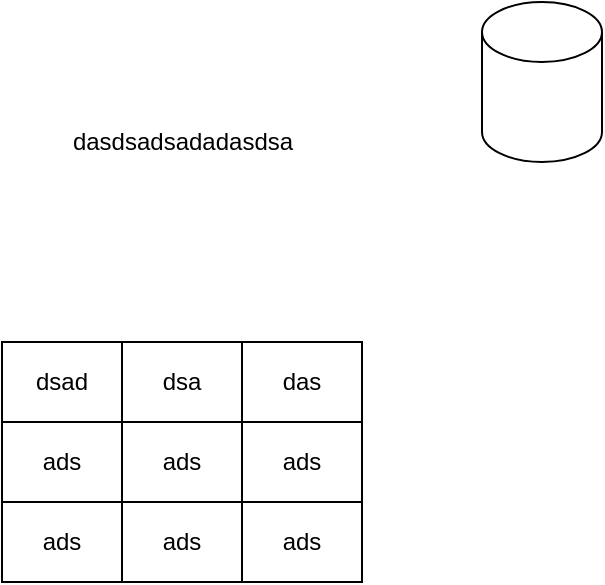 <mxfile version="14.4.6" type="github">
  <diagram id="9dMJemvoK3SUcXrxnUzU" name="Page-1">
    <mxGraphModel dx="817" dy="515" grid="1" gridSize="10" guides="1" tooltips="1" connect="1" arrows="1" fold="1" page="1" pageScale="1" pageWidth="827" pageHeight="1169" math="0" shadow="0">
      <root>
        <mxCell id="0" />
        <mxCell id="1" parent="0" />
        <mxCell id="ToePM03Wq_4ef1Jd_eum-1" value="" style="shape=cylinder3;whiteSpace=wrap;html=1;boundedLbl=1;backgroundOutline=1;size=15;" vertex="1" parent="1">
          <mxGeometry x="550" y="120" width="60" height="80" as="geometry" />
        </mxCell>
        <mxCell id="ToePM03Wq_4ef1Jd_eum-2" value="" style="shape=table;html=1;whiteSpace=wrap;startSize=0;container=1;collapsible=0;childLayout=tableLayout;" vertex="1" parent="1">
          <mxGeometry x="310" y="290" width="180" height="120" as="geometry" />
        </mxCell>
        <mxCell id="ToePM03Wq_4ef1Jd_eum-3" value="" style="shape=partialRectangle;html=1;whiteSpace=wrap;collapsible=0;dropTarget=0;pointerEvents=0;fillColor=none;top=0;left=0;bottom=0;right=0;points=[[0,0.5],[1,0.5]];portConstraint=eastwest;" vertex="1" parent="ToePM03Wq_4ef1Jd_eum-2">
          <mxGeometry width="180" height="40" as="geometry" />
        </mxCell>
        <mxCell id="ToePM03Wq_4ef1Jd_eum-4" value="dsad" style="shape=partialRectangle;html=1;whiteSpace=wrap;connectable=0;fillColor=none;top=0;left=0;bottom=0;right=0;overflow=hidden;" vertex="1" parent="ToePM03Wq_4ef1Jd_eum-3">
          <mxGeometry width="60" height="40" as="geometry" />
        </mxCell>
        <mxCell id="ToePM03Wq_4ef1Jd_eum-5" value="dsa" style="shape=partialRectangle;html=1;whiteSpace=wrap;connectable=0;fillColor=none;top=0;left=0;bottom=0;right=0;overflow=hidden;" vertex="1" parent="ToePM03Wq_4ef1Jd_eum-3">
          <mxGeometry x="60" width="60" height="40" as="geometry" />
        </mxCell>
        <mxCell id="ToePM03Wq_4ef1Jd_eum-6" value="das" style="shape=partialRectangle;html=1;whiteSpace=wrap;connectable=0;fillColor=none;top=0;left=0;bottom=0;right=0;overflow=hidden;" vertex="1" parent="ToePM03Wq_4ef1Jd_eum-3">
          <mxGeometry x="120" width="60" height="40" as="geometry" />
        </mxCell>
        <mxCell id="ToePM03Wq_4ef1Jd_eum-7" value="" style="shape=partialRectangle;html=1;whiteSpace=wrap;collapsible=0;dropTarget=0;pointerEvents=0;fillColor=none;top=0;left=0;bottom=0;right=0;points=[[0,0.5],[1,0.5]];portConstraint=eastwest;" vertex="1" parent="ToePM03Wq_4ef1Jd_eum-2">
          <mxGeometry y="40" width="180" height="40" as="geometry" />
        </mxCell>
        <mxCell id="ToePM03Wq_4ef1Jd_eum-8" value="ads" style="shape=partialRectangle;html=1;whiteSpace=wrap;connectable=0;fillColor=none;top=0;left=0;bottom=0;right=0;overflow=hidden;" vertex="1" parent="ToePM03Wq_4ef1Jd_eum-7">
          <mxGeometry width="60" height="40" as="geometry" />
        </mxCell>
        <mxCell id="ToePM03Wq_4ef1Jd_eum-9" value="ads" style="shape=partialRectangle;html=1;whiteSpace=wrap;connectable=0;fillColor=none;top=0;left=0;bottom=0;right=0;overflow=hidden;" vertex="1" parent="ToePM03Wq_4ef1Jd_eum-7">
          <mxGeometry x="60" width="60" height="40" as="geometry" />
        </mxCell>
        <mxCell id="ToePM03Wq_4ef1Jd_eum-10" value="ads" style="shape=partialRectangle;html=1;whiteSpace=wrap;connectable=0;fillColor=none;top=0;left=0;bottom=0;right=0;overflow=hidden;" vertex="1" parent="ToePM03Wq_4ef1Jd_eum-7">
          <mxGeometry x="120" width="60" height="40" as="geometry" />
        </mxCell>
        <mxCell id="ToePM03Wq_4ef1Jd_eum-11" value="" style="shape=partialRectangle;html=1;whiteSpace=wrap;collapsible=0;dropTarget=0;pointerEvents=0;fillColor=none;top=0;left=0;bottom=0;right=0;points=[[0,0.5],[1,0.5]];portConstraint=eastwest;" vertex="1" parent="ToePM03Wq_4ef1Jd_eum-2">
          <mxGeometry y="80" width="180" height="40" as="geometry" />
        </mxCell>
        <mxCell id="ToePM03Wq_4ef1Jd_eum-12" value="ads" style="shape=partialRectangle;html=1;whiteSpace=wrap;connectable=0;fillColor=none;top=0;left=0;bottom=0;right=0;overflow=hidden;" vertex="1" parent="ToePM03Wq_4ef1Jd_eum-11">
          <mxGeometry width="60" height="40" as="geometry" />
        </mxCell>
        <mxCell id="ToePM03Wq_4ef1Jd_eum-13" value="ads" style="shape=partialRectangle;html=1;whiteSpace=wrap;connectable=0;fillColor=none;top=0;left=0;bottom=0;right=0;overflow=hidden;" vertex="1" parent="ToePM03Wq_4ef1Jd_eum-11">
          <mxGeometry x="60" width="60" height="40" as="geometry" />
        </mxCell>
        <mxCell id="ToePM03Wq_4ef1Jd_eum-14" value="ads" style="shape=partialRectangle;html=1;whiteSpace=wrap;connectable=0;fillColor=none;top=0;left=0;bottom=0;right=0;overflow=hidden;" vertex="1" parent="ToePM03Wq_4ef1Jd_eum-11">
          <mxGeometry x="120" width="60" height="40" as="geometry" />
        </mxCell>
        <mxCell id="ToePM03Wq_4ef1Jd_eum-15" value="dasdsadsadadasdsa" style="text;html=1;align=center;verticalAlign=middle;resizable=0;points=[];autosize=1;" vertex="1" parent="1">
          <mxGeometry x="335" y="180" width="130" height="20" as="geometry" />
        </mxCell>
      </root>
    </mxGraphModel>
  </diagram>
</mxfile>
